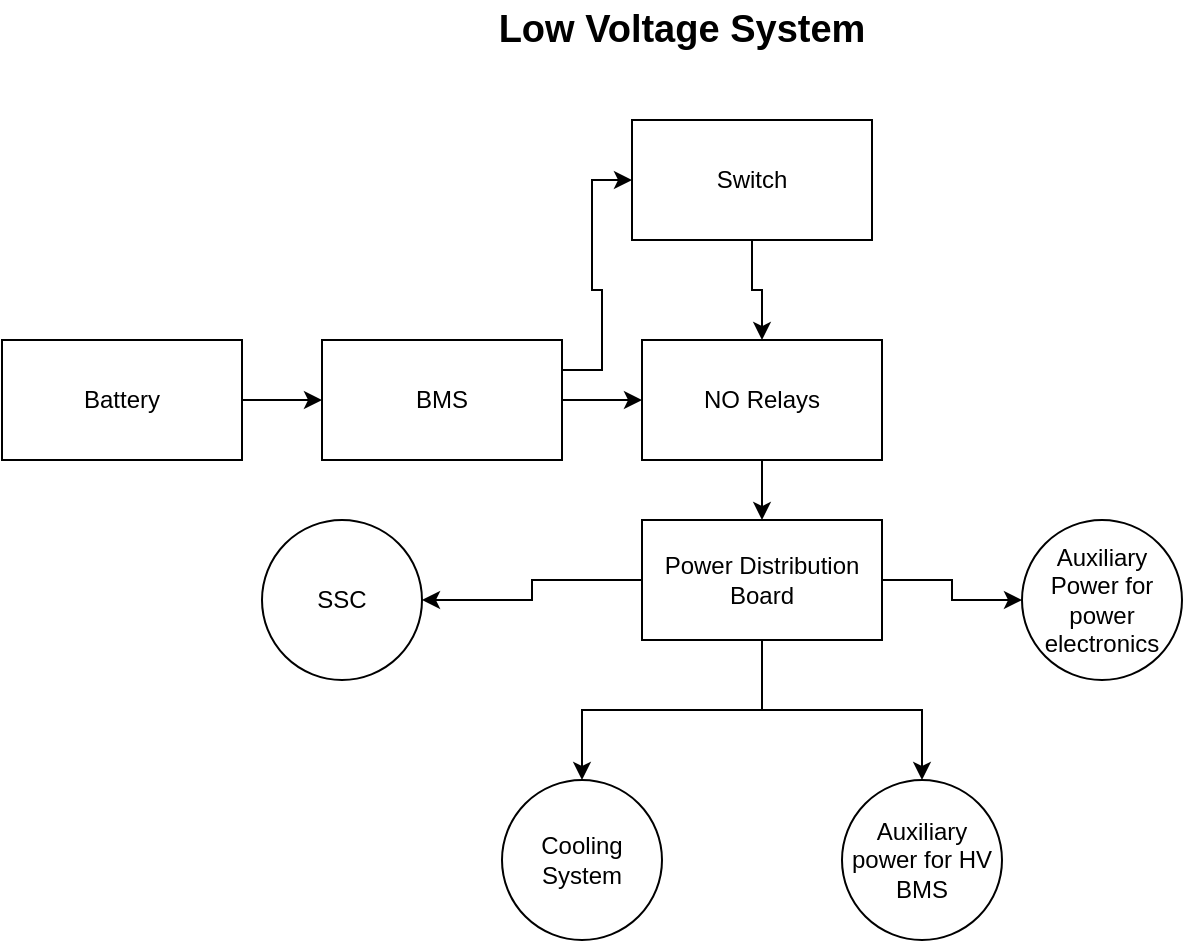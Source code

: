 <mxfile version="24.0.7" type="device">
  <diagram name="Page-1" id="2bLrb9ZtK15jGcfYUEQE">
    <mxGraphModel dx="1254" dy="687" grid="1" gridSize="10" guides="1" tooltips="1" connect="1" arrows="1" fold="1" page="1" pageScale="1" pageWidth="850" pageHeight="1100" math="0" shadow="0">
      <root>
        <mxCell id="0" />
        <mxCell id="1" parent="0" />
        <mxCell id="iOIi8poEuBog3A6uobi9-1" value="&lt;font style=&quot;font-size: 19px;&quot;&gt;&lt;b&gt;Low Voltage System&lt;/b&gt;&lt;/font&gt;" style="text;html=1;align=center;verticalAlign=middle;whiteSpace=wrap;rounded=0;" vertex="1" parent="1">
          <mxGeometry x="260" y="150" width="260" height="30" as="geometry" />
        </mxCell>
        <mxCell id="iOIi8poEuBog3A6uobi9-5" value="" style="edgeStyle=orthogonalEdgeStyle;rounded=0;orthogonalLoop=1;jettySize=auto;html=1;" edge="1" parent="1" source="iOIi8poEuBog3A6uobi9-2" target="iOIi8poEuBog3A6uobi9-4">
          <mxGeometry relative="1" as="geometry" />
        </mxCell>
        <mxCell id="iOIi8poEuBog3A6uobi9-2" value="Battery" style="rounded=0;whiteSpace=wrap;html=1;" vertex="1" parent="1">
          <mxGeometry x="50" y="320" width="120" height="60" as="geometry" />
        </mxCell>
        <mxCell id="iOIi8poEuBog3A6uobi9-12" value="" style="edgeStyle=orthogonalEdgeStyle;rounded=0;orthogonalLoop=1;jettySize=auto;html=1;" edge="1" parent="1" source="iOIi8poEuBog3A6uobi9-3" target="iOIi8poEuBog3A6uobi9-11">
          <mxGeometry relative="1" as="geometry" />
        </mxCell>
        <mxCell id="iOIi8poEuBog3A6uobi9-3" value="NO Relays" style="rounded=0;whiteSpace=wrap;html=1;" vertex="1" parent="1">
          <mxGeometry x="370" y="320" width="120" height="60" as="geometry" />
        </mxCell>
        <mxCell id="iOIi8poEuBog3A6uobi9-6" value="" style="edgeStyle=orthogonalEdgeStyle;rounded=0;orthogonalLoop=1;jettySize=auto;html=1;" edge="1" parent="1" source="iOIi8poEuBog3A6uobi9-4" target="iOIi8poEuBog3A6uobi9-3">
          <mxGeometry relative="1" as="geometry" />
        </mxCell>
        <mxCell id="iOIi8poEuBog3A6uobi9-8" style="edgeStyle=orthogonalEdgeStyle;rounded=0;orthogonalLoop=1;jettySize=auto;html=1;exitX=1;exitY=0.25;exitDx=0;exitDy=0;entryX=0;entryY=0.5;entryDx=0;entryDy=0;" edge="1" parent="1" source="iOIi8poEuBog3A6uobi9-4" target="iOIi8poEuBog3A6uobi9-7">
          <mxGeometry relative="1" as="geometry" />
        </mxCell>
        <mxCell id="iOIi8poEuBog3A6uobi9-4" value="BMS" style="rounded=0;whiteSpace=wrap;html=1;" vertex="1" parent="1">
          <mxGeometry x="210" y="320" width="120" height="60" as="geometry" />
        </mxCell>
        <mxCell id="iOIi8poEuBog3A6uobi9-9" style="edgeStyle=orthogonalEdgeStyle;rounded=0;orthogonalLoop=1;jettySize=auto;html=1;entryX=0.5;entryY=0;entryDx=0;entryDy=0;" edge="1" parent="1" source="iOIi8poEuBog3A6uobi9-7" target="iOIi8poEuBog3A6uobi9-3">
          <mxGeometry relative="1" as="geometry" />
        </mxCell>
        <mxCell id="iOIi8poEuBog3A6uobi9-7" value="Switch" style="rounded=0;whiteSpace=wrap;html=1;" vertex="1" parent="1">
          <mxGeometry x="365" y="210" width="120" height="60" as="geometry" />
        </mxCell>
        <mxCell id="iOIi8poEuBog3A6uobi9-14" style="edgeStyle=orthogonalEdgeStyle;rounded=0;orthogonalLoop=1;jettySize=auto;html=1;entryX=0.5;entryY=0;entryDx=0;entryDy=0;" edge="1" parent="1" source="iOIi8poEuBog3A6uobi9-11" target="iOIi8poEuBog3A6uobi9-13">
          <mxGeometry relative="1" as="geometry" />
        </mxCell>
        <mxCell id="iOIi8poEuBog3A6uobi9-16" value="" style="edgeStyle=orthogonalEdgeStyle;rounded=0;orthogonalLoop=1;jettySize=auto;html=1;" edge="1" parent="1" source="iOIi8poEuBog3A6uobi9-11" target="iOIi8poEuBog3A6uobi9-15">
          <mxGeometry relative="1" as="geometry" />
        </mxCell>
        <mxCell id="iOIi8poEuBog3A6uobi9-18" value="" style="edgeStyle=orthogonalEdgeStyle;rounded=0;orthogonalLoop=1;jettySize=auto;html=1;" edge="1" parent="1" source="iOIi8poEuBog3A6uobi9-11" target="iOIi8poEuBog3A6uobi9-17">
          <mxGeometry relative="1" as="geometry" />
        </mxCell>
        <mxCell id="iOIi8poEuBog3A6uobi9-20" style="edgeStyle=orthogonalEdgeStyle;rounded=0;orthogonalLoop=1;jettySize=auto;html=1;entryX=0.5;entryY=0;entryDx=0;entryDy=0;" edge="1" parent="1" source="iOIi8poEuBog3A6uobi9-11" target="iOIi8poEuBog3A6uobi9-19">
          <mxGeometry relative="1" as="geometry" />
        </mxCell>
        <mxCell id="iOIi8poEuBog3A6uobi9-11" value="Power Distribution Board" style="rounded=0;whiteSpace=wrap;html=1;" vertex="1" parent="1">
          <mxGeometry x="370" y="410" width="120" height="60" as="geometry" />
        </mxCell>
        <mxCell id="iOIi8poEuBog3A6uobi9-13" value="Cooling System" style="ellipse;whiteSpace=wrap;html=1;aspect=fixed;" vertex="1" parent="1">
          <mxGeometry x="300" y="540" width="80" height="80" as="geometry" />
        </mxCell>
        <mxCell id="iOIi8poEuBog3A6uobi9-15" value="SSC" style="ellipse;whiteSpace=wrap;html=1;aspect=fixed;" vertex="1" parent="1">
          <mxGeometry x="180" y="410" width="80" height="80" as="geometry" />
        </mxCell>
        <mxCell id="iOIi8poEuBog3A6uobi9-17" value="Auxiliary Power for power electronics" style="ellipse;whiteSpace=wrap;html=1;aspect=fixed;" vertex="1" parent="1">
          <mxGeometry x="560" y="410" width="80" height="80" as="geometry" />
        </mxCell>
        <mxCell id="iOIi8poEuBog3A6uobi9-19" value="Auxiliary power for HV BMS" style="ellipse;whiteSpace=wrap;html=1;aspect=fixed;" vertex="1" parent="1">
          <mxGeometry x="470" y="540" width="80" height="80" as="geometry" />
        </mxCell>
      </root>
    </mxGraphModel>
  </diagram>
</mxfile>
